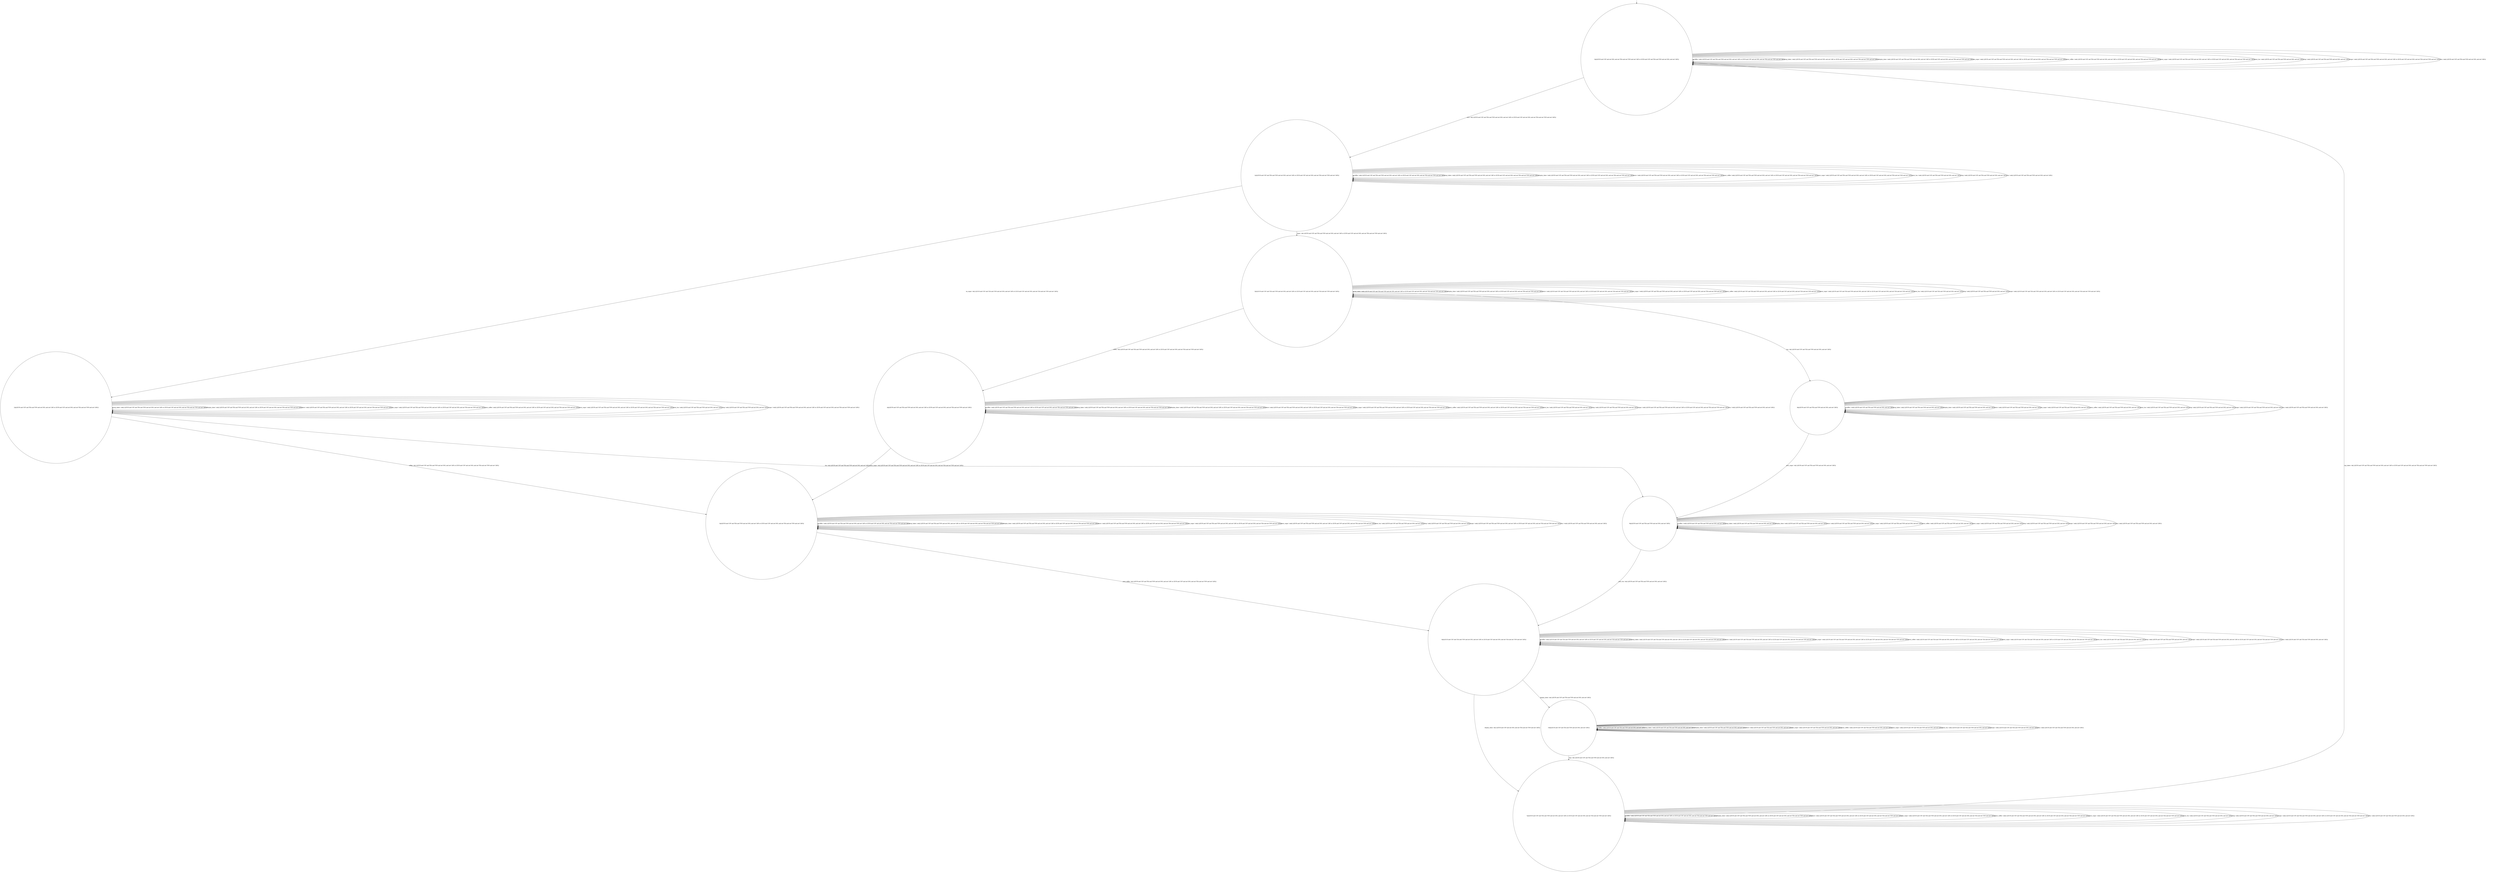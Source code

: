 digraph g {
	edge [lblstyle="above, sloped"];
	s0 [shape="circle" label="0@[((EUR and COF and not DOL and not TEA and not TON and not CAP) or (EUR and COF and TEA and TON and not DOL and not CAP))]"];
	s1 [shape="circle" label="1@[((EUR and COF and TEA and TON and not DOL and not CAP) or (EUR and COF and not DOL and not TEA and not TON and not CAP))]"];
	s2 [shape="circle" label="2@[((EUR and COF and TEA and TON and not DOL and not CAP) or (EUR and COF and not DOL and not TEA and not TON and not CAP))]"];
	s3 [shape="circle" label="3@[((EUR and COF and TEA and TON and not DOL and not CAP) or (EUR and COF and not DOL and not TEA and not TON and not CAP))]"];
	s4 [shape="circle" label="4@[((EUR and COF and TEA and TON and not DOL and not CAP) or (EUR and COF and not DOL and not TEA and not TON and not CAP))]"];
	s5 [shape="circle" label="5@[((EUR and COF and TEA and TON and not DOL and not CAP) or (EUR and COF and not DOL and not TEA and not TON and not CAP))]"];
	s6 [shape="circle" label="6@[((EUR and COF and TEA and TON and not DOL and not CAP) or (EUR and COF and not DOL and not TEA and not TON and not CAP))]"];
	s7 [shape="circle" label="7@[((EUR and COF and TEA and TON and not DOL and not CAP) or (EUR and COF and not DOL and not TEA and not TON and not CAP))]"];
	s8 [shape="circle" label="8@[((EUR and COF and TEA and TON and not DOL and not CAP))]"];
	s9 [shape="circle" label="9@[((EUR and COF and TEA and TON and not DOL and not CAP))]"];
	s10 [shape="circle" label="10@[((EUR and COF and TEA and TON and not DOL and not CAP))]"];
	s0 -> s0 [label="coffee / nok() [((EUR and COF and TEA and TON and not DOL and not CAP) or (EUR and COF and not DOL and not TEA and not TON and not CAP))]"];
	s0 -> s0 [label="cup_taken / nok() [((EUR and COF and TEA and TON and not DOL and not CAP) or (EUR and COF and not DOL and not TEA and not TON and not CAP))]"];
	s0 -> s0 [label="display_done / nok() [((EUR and COF and TEA and TON and not DOL and not CAP) or (EUR and COF and not DOL and not TEA and not TON and not CAP))]"];
	s0 -> s1 [label="euro / ok() [((EUR and COF and TEA and TON and not DOL and not CAP) or (EUR and COF and not DOL and not TEA and not TON and not CAP))]"];
	s0 -> s0 [label="no_sugar / nok() [((EUR and COF and TEA and TON and not DOL and not CAP) or (EUR and COF and not DOL and not TEA and not TON and not CAP))]"];
	s0 -> s0 [label="pour_coffee / nok() [((EUR and COF and TEA and TON and not DOL and not CAP) or (EUR and COF and not DOL and not TEA and not TON and not CAP))]"];
	s0 -> s0 [label="pour_sugar / nok() [((EUR and COF and TEA and TON and not DOL and not CAP) or (EUR and COF and not DOL and not TEA and not TON and not CAP))]"];
	s0 -> s0 [label="pour_tea / nok() [((EUR and COF and TEA and TON and not DOL and not CAP))]"];
	s0 -> s0 [label="ring / nok() [((EUR and COF and TEA and TON and not DOL and not CAP))]"];
	s0 -> s0 [label="sugar / nok() [((EUR and COF and TEA and TON and not DOL and not CAP) or (EUR and COF and not DOL and not TEA and not TON and not CAP))]"];
	s0 -> s0 [label="tea / nok() [((EUR and COF and TEA and TON and not DOL and not CAP))]"];
	s1 -> s1 [label="coffee / nok() [((EUR and COF and TEA and TON and not DOL and not CAP) or (EUR and COF and not DOL and not TEA and not TON and not CAP))]"];
	s1 -> s1 [label="cup_taken / nok() [((EUR and COF and TEA and TON and not DOL and not CAP) or (EUR and COF and not DOL and not TEA and not TON and not CAP))]"];
	s1 -> s1 [label="display_done / nok() [((EUR and COF and TEA and TON and not DOL and not CAP) or (EUR and COF and not DOL and not TEA and not TON and not CAP))]"];
	s1 -> s1 [label="euro / nok() [((EUR and COF and TEA and TON and not DOL and not CAP) or (EUR and COF and not DOL and not TEA and not TON and not CAP))]"];
	s1 -> s2 [label="no_sugar / ok() [((EUR and COF and TEA and TON and not DOL and not CAP) or (EUR and COF and not DOL and not TEA and not TON and not CAP))]"];
	s1 -> s1 [label="pour_coffee / nok() [((EUR and COF and TEA and TON and not DOL and not CAP) or (EUR and COF and not DOL and not TEA and not TON and not CAP))]"];
	s1 -> s1 [label="pour_sugar / nok() [((EUR and COF and TEA and TON and not DOL and not CAP) or (EUR and COF and not DOL and not TEA and not TON and not CAP))]"];
	s1 -> s1 [label="pour_tea / nok() [((EUR and COF and TEA and TON and not DOL and not CAP))]"];
	s1 -> s1 [label="ring / nok() [((EUR and COF and TEA and TON and not DOL and not CAP))]"];
	s1 -> s3 [label="sugar / ok() [((EUR and COF and TEA and TON and not DOL and not CAP) or (EUR and COF and not DOL and not TEA and not TON and not CAP))]"];
	s1 -> s1 [label="tea / nok() [((EUR and COF and TEA and TON and not DOL and not CAP))]"];
	s2 -> s5 [label="coffee / ok() [((EUR and COF and TEA and TON and not DOL and not CAP) or (EUR and COF and not DOL and not TEA and not TON and not CAP))]"];
	s2 -> s2 [label="cup_taken / nok() [((EUR and COF and TEA and TON and not DOL and not CAP) or (EUR and COF and not DOL and not TEA and not TON and not CAP))]"];
	s2 -> s2 [label="display_done / nok() [((EUR and COF and TEA and TON and not DOL and not CAP) or (EUR and COF and not DOL and not TEA and not TON and not CAP))]"];
	s2 -> s2 [label="euro / nok() [((EUR and COF and TEA and TON and not DOL and not CAP) or (EUR and COF and not DOL and not TEA and not TON and not CAP))]"];
	s2 -> s2 [label="no_sugar / nok() [((EUR and COF and TEA and TON and not DOL and not CAP) or (EUR and COF and not DOL and not TEA and not TON and not CAP))]"];
	s2 -> s2 [label="pour_coffee / nok() [((EUR and COF and TEA and TON and not DOL and not CAP) or (EUR and COF and not DOL and not TEA and not TON and not CAP))]"];
	s2 -> s2 [label="pour_sugar / nok() [((EUR and COF and TEA and TON and not DOL and not CAP) or (EUR and COF and not DOL and not TEA and not TON and not CAP))]"];
	s2 -> s2 [label="pour_tea / nok() [((EUR and COF and TEA and TON and not DOL and not CAP))]"];
	s2 -> s2 [label="ring / nok() [((EUR and COF and TEA and TON and not DOL and not CAP))]"];
	s2 -> s2 [label="sugar / void() [((EUR and COF and TEA and TON and not DOL and not CAP) or (EUR and COF and not DOL and not TEA and not TON and not CAP))]"];
	s2 -> s9 [label="tea / ok() [((EUR and COF and TEA and TON and not DOL and not CAP))]"];
	s3 -> s4 [label="coffee / ok() [((EUR and COF and TEA and TON and not DOL and not CAP) or (EUR and COF and not DOL and not TEA and not TON and not CAP))]"];
	s3 -> s3 [label="cup_taken / nok() [((EUR and COF and TEA and TON and not DOL and not CAP) or (EUR and COF and not DOL and not TEA and not TON and not CAP))]"];
	s3 -> s3 [label="display_done / nok() [((EUR and COF and TEA and TON and not DOL and not CAP) or (EUR and COF and not DOL and not TEA and not TON and not CAP))]"];
	s3 -> s3 [label="euro / nok() [((EUR and COF and TEA and TON and not DOL and not CAP) or (EUR and COF and not DOL and not TEA and not TON and not CAP))]"];
	s3 -> s3 [label="no_sugar / void() [((EUR and COF and TEA and TON and not DOL and not CAP) or (EUR and COF and not DOL and not TEA and not TON and not CAP))]"];
	s3 -> s3 [label="pour_coffee / nok() [((EUR and COF and TEA and TON and not DOL and not CAP) or (EUR and COF and not DOL and not TEA and not TON and not CAP))]"];
	s3 -> s3 [label="pour_sugar / nok() [((EUR and COF and TEA and TON and not DOL and not CAP) or (EUR and COF and not DOL and not TEA and not TON and not CAP))]"];
	s3 -> s3 [label="pour_tea / nok() [((EUR and COF and TEA and TON and not DOL and not CAP))]"];
	s3 -> s3 [label="ring / nok() [((EUR and COF and TEA and TON and not DOL and not CAP))]"];
	s3 -> s3 [label="sugar / nok() [((EUR and COF and TEA and TON and not DOL and not CAP) or (EUR and COF and not DOL and not TEA and not TON and not CAP))]"];
	s3 -> s8 [label="tea / ok() [((EUR and COF and TEA and TON and not DOL and not CAP))]"];
	s4 -> s4 [label="coffee / nok() [((EUR and COF and TEA and TON and not DOL and not CAP) or (EUR and COF and not DOL and not TEA and not TON and not CAP))]"];
	s4 -> s4 [label="cup_taken / nok() [((EUR and COF and TEA and TON and not DOL and not CAP) or (EUR and COF and not DOL and not TEA and not TON and not CAP))]"];
	s4 -> s4 [label="display_done / nok() [((EUR and COF and TEA and TON and not DOL and not CAP) or (EUR and COF and not DOL and not TEA and not TON and not CAP))]"];
	s4 -> s4 [label="euro / nok() [((EUR and COF and TEA and TON and not DOL and not CAP) or (EUR and COF and not DOL and not TEA and not TON and not CAP))]"];
	s4 -> s4 [label="no_sugar / nok() [((EUR and COF and TEA and TON and not DOL and not CAP) or (EUR and COF and not DOL and not TEA and not TON and not CAP))]"];
	s4 -> s4 [label="pour_coffee / nok() [((EUR and COF and TEA and TON and not DOL and not CAP) or (EUR and COF and not DOL and not TEA and not TON and not CAP))]"];
	s4 -> s5 [label="pour_sugar / ok() [((EUR and COF and TEA and TON and not DOL and not CAP) or (EUR and COF and not DOL and not TEA and not TON and not CAP))]"];
	s4 -> s4 [label="pour_tea / nok() [((EUR and COF and TEA and TON and not DOL and not CAP))]"];
	s4 -> s4 [label="ring / nok() [((EUR and COF and TEA and TON and not DOL and not CAP))]"];
	s4 -> s4 [label="sugar / nok() [((EUR and COF and TEA and TON and not DOL and not CAP) or (EUR and COF and not DOL and not TEA and not TON and not CAP))]"];
	s4 -> s4 [label="tea / void() [((EUR and COF and TEA and TON and not DOL and not CAP))]"];
	s5 -> s5 [label="coffee / nok() [((EUR and COF and TEA and TON and not DOL and not CAP) or (EUR and COF and not DOL and not TEA and not TON and not CAP))]"];
	s5 -> s5 [label="cup_taken / nok() [((EUR and COF and TEA and TON and not DOL and not CAP) or (EUR and COF and not DOL and not TEA and not TON and not CAP))]"];
	s5 -> s5 [label="display_done / nok() [((EUR and COF and TEA and TON and not DOL and not CAP) or (EUR and COF and not DOL and not TEA and not TON and not CAP))]"];
	s5 -> s5 [label="euro / nok() [((EUR and COF and TEA and TON and not DOL and not CAP) or (EUR and COF and not DOL and not TEA and not TON and not CAP))]"];
	s5 -> s5 [label="no_sugar / nok() [((EUR and COF and TEA and TON and not DOL and not CAP) or (EUR and COF and not DOL and not TEA and not TON and not CAP))]"];
	s5 -> s6 [label="pour_coffee / ok() [((EUR and COF and TEA and TON and not DOL and not CAP) or (EUR and COF and not DOL and not TEA and not TON and not CAP))]"];
	s5 -> s5 [label="pour_sugar / nok() [((EUR and COF and TEA and TON and not DOL and not CAP) or (EUR and COF and not DOL and not TEA and not TON and not CAP))]"];
	s5 -> s5 [label="pour_tea / nok() [((EUR and COF and TEA and TON and not DOL and not CAP))]"];
	s5 -> s5 [label="ring / nok() [((EUR and COF and TEA and TON and not DOL and not CAP))]"];
	s5 -> s5 [label="sugar / nok() [((EUR and COF and TEA and TON and not DOL and not CAP) or (EUR and COF and not DOL and not TEA and not TON and not CAP))]"];
	s5 -> s5 [label="tea / void() [((EUR and COF and TEA and TON and not DOL and not CAP))]"];
	s6 -> s6 [label="coffee / nok() [((EUR and COF and TEA and TON and not DOL and not CAP) or (EUR and COF and not DOL and not TEA and not TON and not CAP))]"];
	s6 -> s6 [label="cup_taken / nok() [((EUR and COF and TEA and TON and not DOL and not CAP) or (EUR and COF and not DOL and not TEA and not TON and not CAP))]"];
	s6 -> s10 [label="display_done / ok() [((EUR and COF and TEA and TON and not DOL and not CAP))]"];
	s6 -> s7 [label="display_done / ok() [((EUR and COF and not DOL and not TEA and not TON and not CAP))]"];
	s6 -> s6 [label="euro / nok() [((EUR and COF and TEA and TON and not DOL and not CAP) or (EUR and COF and not DOL and not TEA and not TON and not CAP))]"];
	s6 -> s6 [label="no_sugar / nok() [((EUR and COF and TEA and TON and not DOL and not CAP) or (EUR and COF and not DOL and not TEA and not TON and not CAP))]"];
	s6 -> s6 [label="pour_coffee / nok() [((EUR and COF and TEA and TON and not DOL and not CAP) or (EUR and COF and not DOL and not TEA and not TON and not CAP))]"];
	s6 -> s6 [label="pour_sugar / nok() [((EUR and COF and TEA and TON and not DOL and not CAP) or (EUR and COF and not DOL and not TEA and not TON and not CAP))]"];
	s6 -> s6 [label="pour_tea / nok() [((EUR and COF and TEA and TON and not DOL and not CAP))]"];
	s6 -> s6 [label="ring / nok() [((EUR and COF and TEA and TON and not DOL and not CAP))]"];
	s6 -> s6 [label="sugar / nok() [((EUR and COF and TEA and TON and not DOL and not CAP) or (EUR and COF and not DOL and not TEA and not TON and not CAP))]"];
	s6 -> s6 [label="tea / nok() [((EUR and COF and TEA and TON and not DOL and not CAP))]"];
	s7 -> s7 [label="coffee / nok() [((EUR and COF and TEA and TON and not DOL and not CAP) or (EUR and COF and not DOL and not TEA and not TON and not CAP))]"];
	s7 -> s0 [label="cup_taken / ok() [((EUR and COF and TEA and TON and not DOL and not CAP) or (EUR and COF and not DOL and not TEA and not TON and not CAP))]"];
	s7 -> s7 [label="display_done / nok() [((EUR and COF and TEA and TON and not DOL and not CAP) or (EUR and COF and not DOL and not TEA and not TON and not CAP))]"];
	s7 -> s7 [label="euro / nok() [((EUR and COF and TEA and TON and not DOL and not CAP) or (EUR and COF and not DOL and not TEA and not TON and not CAP))]"];
	s7 -> s7 [label="no_sugar / nok() [((EUR and COF and TEA and TON and not DOL and not CAP) or (EUR and COF and not DOL and not TEA and not TON and not CAP))]"];
	s7 -> s7 [label="pour_coffee / nok() [((EUR and COF and TEA and TON and not DOL and not CAP) or (EUR and COF and not DOL and not TEA and not TON and not CAP))]"];
	s7 -> s7 [label="pour_sugar / nok() [((EUR and COF and TEA and TON and not DOL and not CAP) or (EUR and COF and not DOL and not TEA and not TON and not CAP))]"];
	s7 -> s7 [label="pour_tea / nok() [((EUR and COF and TEA and TON and not DOL and not CAP))]"];
	s7 -> s7 [label="ring / nok() [((EUR and COF and TEA and TON and not DOL and not CAP))]"];
	s7 -> s7 [label="sugar / nok() [((EUR and COF and TEA and TON and not DOL and not CAP) or (EUR and COF and not DOL and not TEA and not TON and not CAP))]"];
	s7 -> s7 [label="tea / nok() [((EUR and COF and TEA and TON and not DOL and not CAP))]"];
	s8 -> s8 [label="coffee / void() [((EUR and COF and TEA and TON and not DOL and not CAP))]"];
	s8 -> s8 [label="cup_taken / nok() [((EUR and COF and TEA and TON and not DOL and not CAP))]"];
	s8 -> s8 [label="display_done / nok() [((EUR and COF and TEA and TON and not DOL and not CAP))]"];
	s8 -> s8 [label="euro / nok() [((EUR and COF and TEA and TON and not DOL and not CAP))]"];
	s8 -> s8 [label="no_sugar / nok() [((EUR and COF and TEA and TON and not DOL and not CAP))]"];
	s8 -> s8 [label="pour_coffee / nok() [((EUR and COF and TEA and TON and not DOL and not CAP))]"];
	s8 -> s9 [label="pour_sugar / ok() [((EUR and COF and TEA and TON and not DOL and not CAP))]"];
	s8 -> s8 [label="pour_tea / nok() [((EUR and COF and TEA and TON and not DOL and not CAP))]"];
	s8 -> s8 [label="ring / nok() [((EUR and COF and TEA and TON and not DOL and not CAP))]"];
	s8 -> s8 [label="sugar / nok() [((EUR and COF and TEA and TON and not DOL and not CAP))]"];
	s8 -> s8 [label="tea / nok() [((EUR and COF and TEA and TON and not DOL and not CAP))]"];
	s9 -> s9 [label="coffee / void() [((EUR and COF and TEA and TON and not DOL and not CAP))]"];
	s9 -> s9 [label="cup_taken / nok() [((EUR and COF and TEA and TON and not DOL and not CAP))]"];
	s9 -> s9 [label="display_done / nok() [((EUR and COF and TEA and TON and not DOL and not CAP))]"];
	s9 -> s9 [label="euro / nok() [((EUR and COF and TEA and TON and not DOL and not CAP))]"];
	s9 -> s9 [label="no_sugar / nok() [((EUR and COF and TEA and TON and not DOL and not CAP))]"];
	s9 -> s9 [label="pour_coffee / nok() [((EUR and COF and TEA and TON and not DOL and not CAP))]"];
	s9 -> s9 [label="pour_sugar / nok() [((EUR and COF and TEA and TON and not DOL and not CAP))]"];
	s9 -> s6 [label="pour_tea / ok() [((EUR and COF and TEA and TON and not DOL and not CAP))]"];
	s9 -> s9 [label="ring / nok() [((EUR and COF and TEA and TON and not DOL and not CAP))]"];
	s9 -> s9 [label="sugar / nok() [((EUR and COF and TEA and TON and not DOL and not CAP))]"];
	s9 -> s9 [label="tea / nok() [((EUR and COF and TEA and TON and not DOL and not CAP))]"];
	s10 -> s10 [label="coffee / nok() [((EUR and COF and TEA and TON and not DOL and not CAP))]"];
	s10 -> s10 [label="cup_taken / nok() [((EUR and COF and TEA and TON and not DOL and not CAP))]"];
	s10 -> s10 [label="display_done / nok() [((EUR and COF and TEA and TON and not DOL and not CAP))]"];
	s10 -> s10 [label="euro / nok() [((EUR and COF and TEA and TON and not DOL and not CAP))]"];
	s10 -> s10 [label="no_sugar / nok() [((EUR and COF and TEA and TON and not DOL and not CAP))]"];
	s10 -> s10 [label="pour_coffee / nok() [((EUR and COF and TEA and TON and not DOL and not CAP))]"];
	s10 -> s10 [label="pour_sugar / nok() [((EUR and COF and TEA and TON and not DOL and not CAP))]"];
	s10 -> s10 [label="pour_tea / nok() [((EUR and COF and TEA and TON and not DOL and not CAP))]"];
	s10 -> s7 [label="ring / ok() [((EUR and COF and TEA and TON and not DOL and not CAP))]"];
	s10 -> s10 [label="sugar / nok() [((EUR and COF and TEA and TON and not DOL and not CAP))]"];
	s10 -> s10 [label="tea / nok() [((EUR and COF and TEA and TON and not DOL and not CAP))]"];
	__start0 [label="" shape="none" width="0" height="0"];
	__start0 -> s0;
}